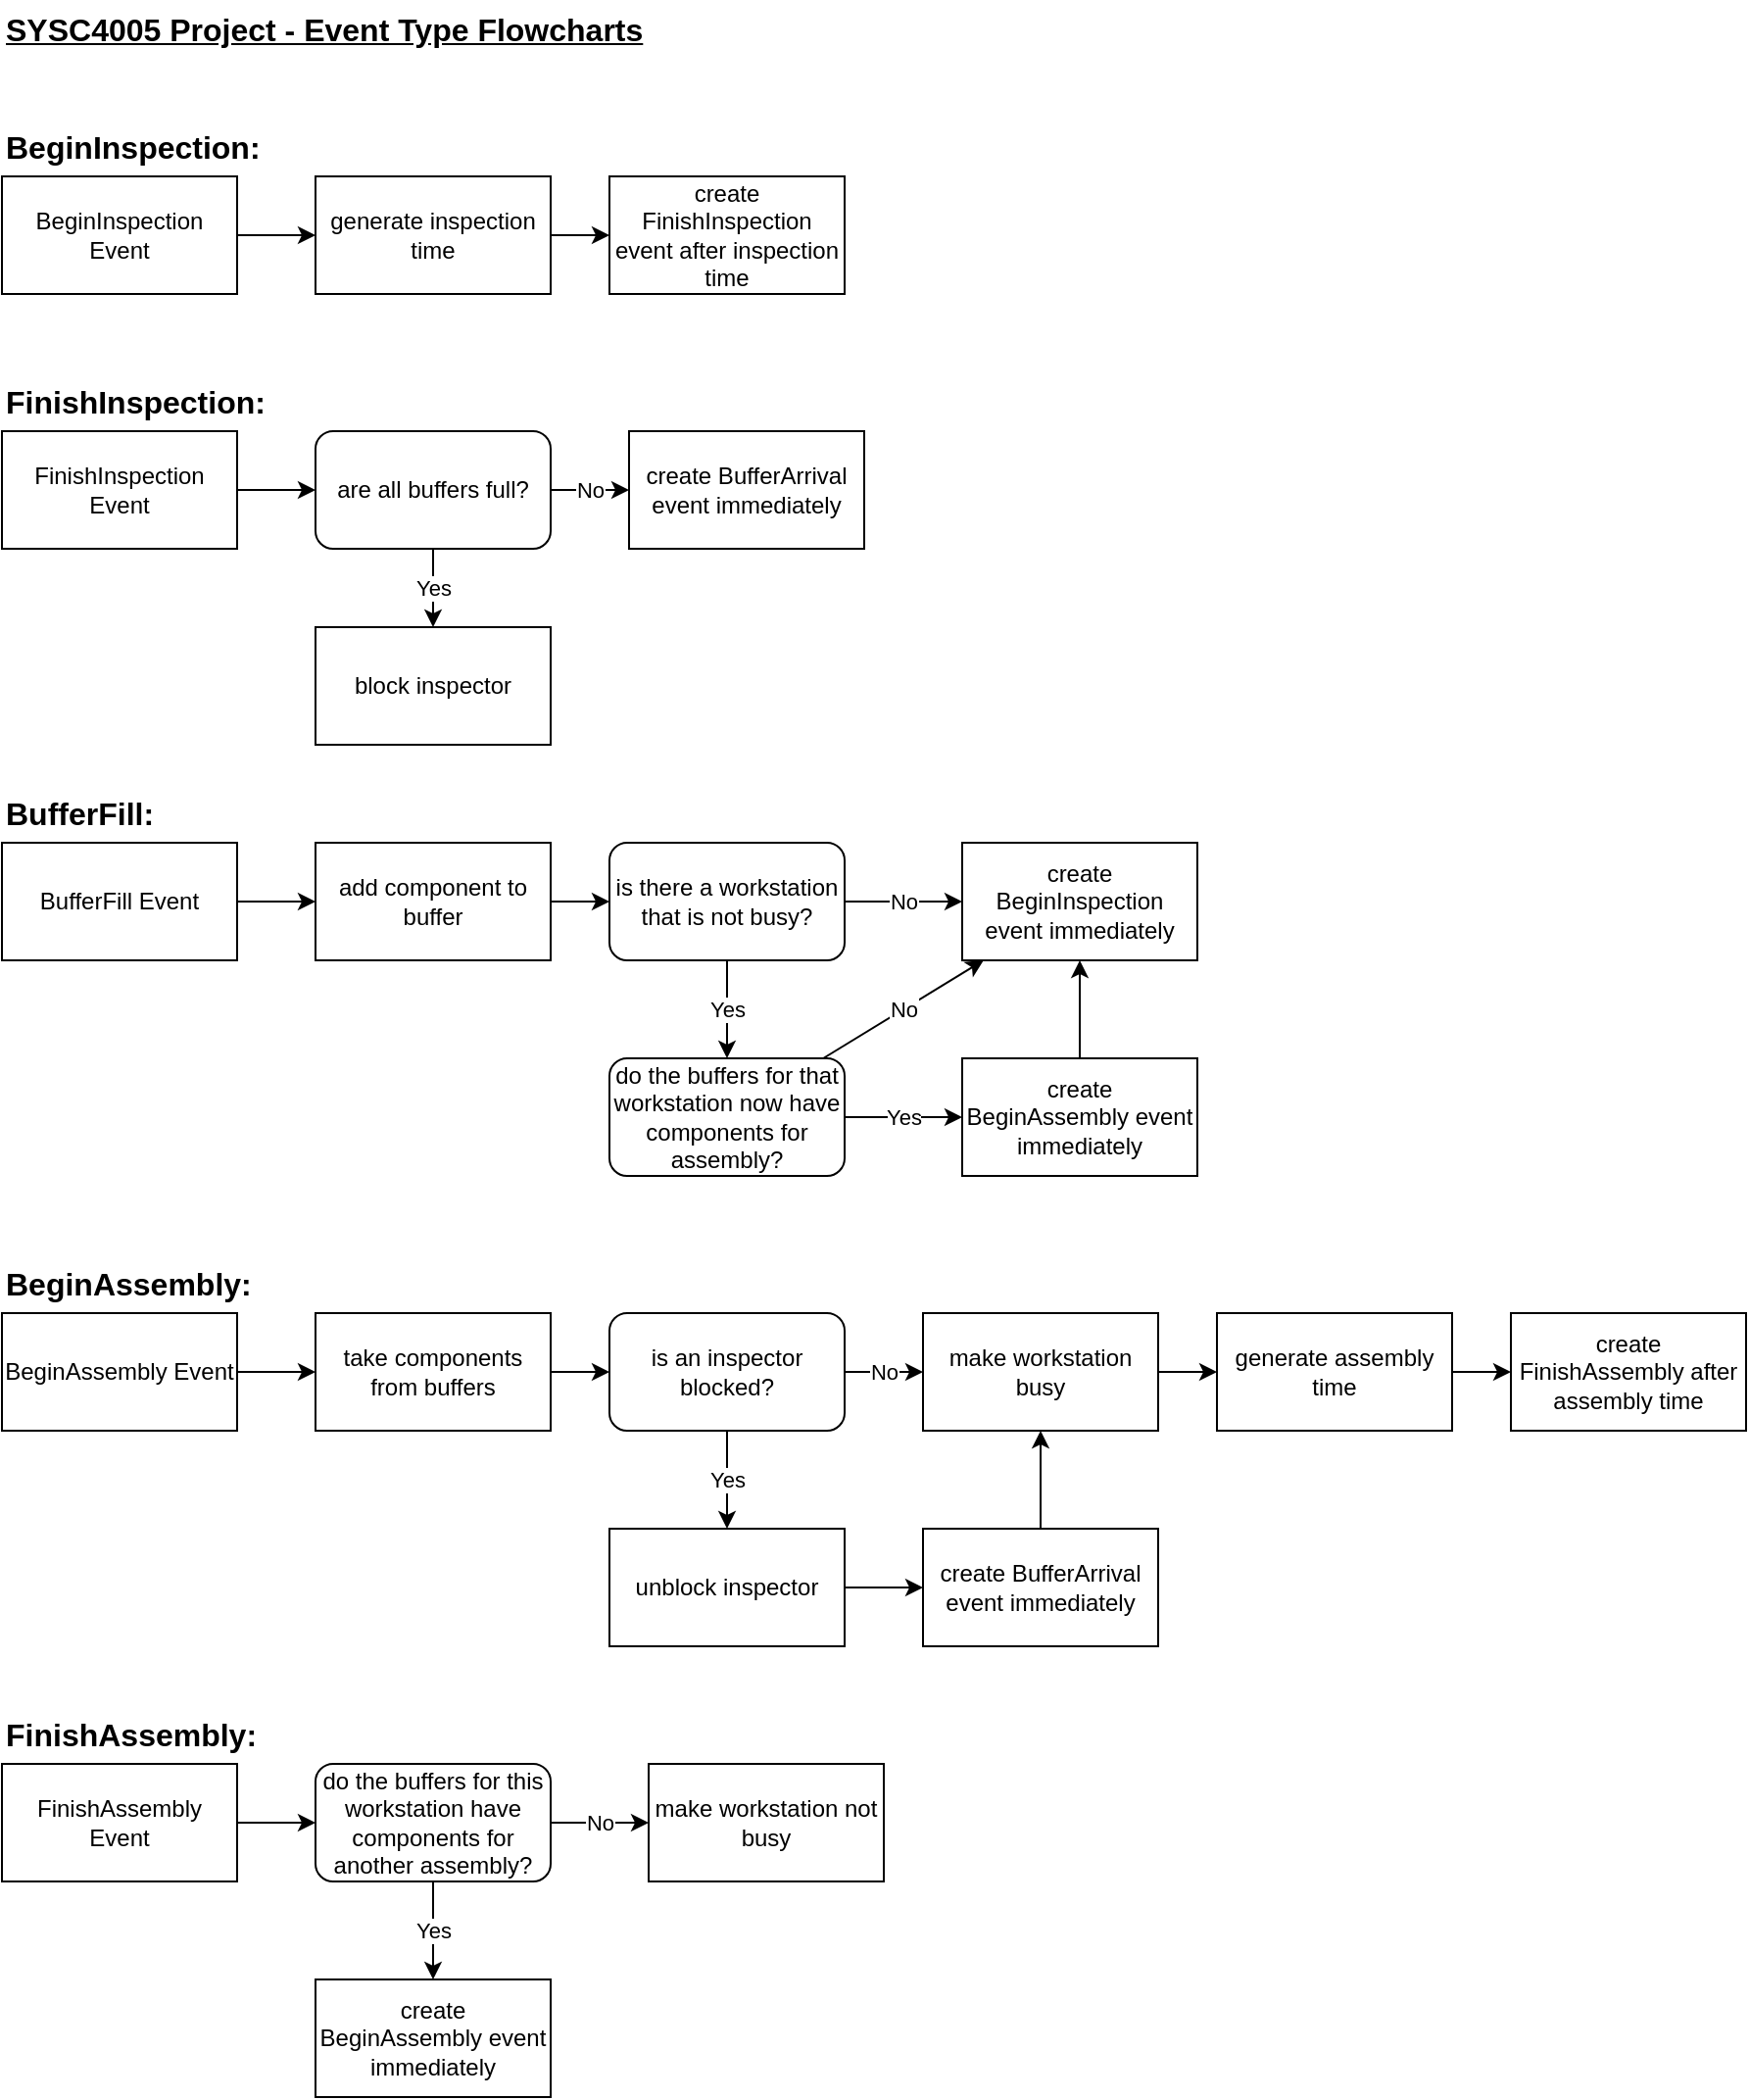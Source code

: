 <mxfile version="15.7.3" type="device"><diagram id="KykxUHWnSX_MalvXedwp" name="Page-1"><mxGraphModel dx="1038" dy="649" grid="1" gridSize="10" guides="1" tooltips="1" connect="1" arrows="1" fold="1" page="1" pageScale="1" pageWidth="850" pageHeight="1100" math="0" shadow="0"><root><mxCell id="0"/><mxCell id="1" parent="0"/><mxCell id="gx2MCsGLOsT0fkdpa-tS-1" value="BeginInspection Event" style="rounded=0;whiteSpace=wrap;html=1;" parent="1" vertex="1"><mxGeometry x="40" y="100" width="120" height="60" as="geometry"/></mxCell><mxCell id="gx2MCsGLOsT0fkdpa-tS-2" value="FinishInspection Event" style="rounded=0;whiteSpace=wrap;html=1;" parent="1" vertex="1"><mxGeometry x="40" y="230" width="120" height="60" as="geometry"/></mxCell><mxCell id="gx2MCsGLOsT0fkdpa-tS-3" value="BufferFill Event" style="rounded=0;whiteSpace=wrap;html=1;" parent="1" vertex="1"><mxGeometry x="40" y="440" width="120" height="60" as="geometry"/></mxCell><mxCell id="gx2MCsGLOsT0fkdpa-tS-4" value="BeginAssembly Event" style="rounded=0;whiteSpace=wrap;html=1;" parent="1" vertex="1"><mxGeometry x="40" y="680" width="120" height="60" as="geometry"/></mxCell><mxCell id="gx2MCsGLOsT0fkdpa-tS-5" value="FinishAssembly Event" style="rounded=0;whiteSpace=wrap;html=1;" parent="1" vertex="1"><mxGeometry x="40" y="910" width="120" height="60" as="geometry"/></mxCell><mxCell id="gx2MCsGLOsT0fkdpa-tS-6" value="create FinishInspection event after inspection time" style="rounded=0;whiteSpace=wrap;html=1;" parent="1" vertex="1"><mxGeometry x="350" y="100" width="120" height="60" as="geometry"/></mxCell><mxCell id="gx2MCsGLOsT0fkdpa-tS-9" value="are all buffers full?" style="rounded=1;whiteSpace=wrap;html=1;" parent="1" vertex="1"><mxGeometry x="200" y="230" width="120" height="60" as="geometry"/></mxCell><mxCell id="gx2MCsGLOsT0fkdpa-tS-10" value="create BufferArrival event immediately" style="rounded=0;whiteSpace=wrap;html=1;" parent="1" vertex="1"><mxGeometry x="360" y="230" width="120" height="60" as="geometry"/></mxCell><mxCell id="gx2MCsGLOsT0fkdpa-tS-11" value="block inspector" style="rounded=0;whiteSpace=wrap;html=1;" parent="1" vertex="1"><mxGeometry x="200" y="330" width="120" height="60" as="geometry"/></mxCell><mxCell id="gx2MCsGLOsT0fkdpa-tS-12" value="" style="endArrow=classic;html=1;rounded=0;" parent="1" source="gx2MCsGLOsT0fkdpa-tS-2" target="gx2MCsGLOsT0fkdpa-tS-9" edge="1"><mxGeometry width="50" height="50" relative="1" as="geometry"><mxPoint x="400" y="660" as="sourcePoint"/><mxPoint x="450" y="610" as="targetPoint"/></mxGeometry></mxCell><mxCell id="gx2MCsGLOsT0fkdpa-tS-13" value="No" style="endArrow=classic;html=1;rounded=0;" parent="1" source="gx2MCsGLOsT0fkdpa-tS-9" target="gx2MCsGLOsT0fkdpa-tS-10" edge="1"><mxGeometry width="50" height="50" relative="1" as="geometry"><mxPoint x="450" y="680" as="sourcePoint"/><mxPoint x="500" y="630" as="targetPoint"/></mxGeometry></mxCell><mxCell id="gx2MCsGLOsT0fkdpa-tS-14" value="Yes" style="endArrow=classic;html=1;rounded=0;" parent="1" source="gx2MCsGLOsT0fkdpa-tS-9" target="gx2MCsGLOsT0fkdpa-tS-11" edge="1"><mxGeometry width="50" height="50" relative="1" as="geometry"><mxPoint x="430" y="680" as="sourcePoint"/><mxPoint x="480" y="630" as="targetPoint"/></mxGeometry></mxCell><mxCell id="gx2MCsGLOsT0fkdpa-tS-15" value="" style="endArrow=classic;html=1;rounded=0;" parent="1" source="gx2MCsGLOsT0fkdpa-tS-1" target="aNXiIlHaoR1dqB7-YjiY-11" edge="1"><mxGeometry width="50" height="50" relative="1" as="geometry"><mxPoint x="400" y="240" as="sourcePoint"/><mxPoint x="450" y="190" as="targetPoint"/></mxGeometry></mxCell><mxCell id="gx2MCsGLOsT0fkdpa-tS-16" value="do the buffers for that workstation now have components for assembly?" style="rounded=1;whiteSpace=wrap;html=1;" parent="1" vertex="1"><mxGeometry x="350" y="550" width="120" height="60" as="geometry"/></mxCell><mxCell id="gx2MCsGLOsT0fkdpa-tS-17" value="is there a workstation that is not busy?" style="rounded=1;whiteSpace=wrap;html=1;" parent="1" vertex="1"><mxGeometry x="350" y="440" width="120" height="60" as="geometry"/></mxCell><mxCell id="gx2MCsGLOsT0fkdpa-tS-19" value="" style="endArrow=classic;html=1;rounded=0;" parent="1" source="gx2MCsGLOsT0fkdpa-tS-3" target="aNXiIlHaoR1dqB7-YjiY-3" edge="1"><mxGeometry width="50" height="50" relative="1" as="geometry"><mxPoint x="400" y="510" as="sourcePoint"/><mxPoint x="450" y="460" as="targetPoint"/></mxGeometry></mxCell><mxCell id="gx2MCsGLOsT0fkdpa-tS-20" value="create BeginAssembly event immediately" style="rounded=0;whiteSpace=wrap;html=1;" parent="1" vertex="1"><mxGeometry x="530" y="550" width="120" height="60" as="geometry"/></mxCell><mxCell id="gx2MCsGLOsT0fkdpa-tS-21" value="create BeginInspection event immediately" style="rounded=0;whiteSpace=wrap;html=1;" parent="1" vertex="1"><mxGeometry x="530" y="440" width="120" height="60" as="geometry"/></mxCell><mxCell id="gx2MCsGLOsT0fkdpa-tS-24" value="" style="endArrow=classic;html=1;rounded=0;" parent="1" source="gx2MCsGLOsT0fkdpa-tS-20" target="gx2MCsGLOsT0fkdpa-tS-21" edge="1"><mxGeometry width="50" height="50" relative="1" as="geometry"><mxPoint x="400" y="500" as="sourcePoint"/><mxPoint x="450" y="450" as="targetPoint"/></mxGeometry></mxCell><mxCell id="gx2MCsGLOsT0fkdpa-tS-26" value="is an inspector blocked?" style="rounded=1;whiteSpace=wrap;html=1;" parent="1" vertex="1"><mxGeometry x="350" y="680" width="120" height="60" as="geometry"/></mxCell><mxCell id="gx2MCsGLOsT0fkdpa-tS-27" value="create BufferArrival event immediately" style="rounded=0;whiteSpace=wrap;html=1;" parent="1" vertex="1"><mxGeometry x="510" y="790" width="120" height="60" as="geometry"/></mxCell><mxCell id="gx2MCsGLOsT0fkdpa-tS-28" value="create FinishAssembly after assembly time" style="rounded=0;whiteSpace=wrap;html=1;" parent="1" vertex="1"><mxGeometry x="810" y="680" width="120" height="60" as="geometry"/></mxCell><mxCell id="gx2MCsGLOsT0fkdpa-tS-29" value="make workstation busy" style="rounded=0;whiteSpace=wrap;html=1;" parent="1" vertex="1"><mxGeometry x="510" y="680" width="120" height="60" as="geometry"/></mxCell><mxCell id="gx2MCsGLOsT0fkdpa-tS-30" value="" style="endArrow=classic;html=1;rounded=0;" parent="1" source="gx2MCsGLOsT0fkdpa-tS-4" target="aNXiIlHaoR1dqB7-YjiY-1" edge="1"><mxGeometry width="50" height="50" relative="1" as="geometry"><mxPoint x="400" y="1200" as="sourcePoint"/><mxPoint x="450" y="1150" as="targetPoint"/></mxGeometry></mxCell><mxCell id="gx2MCsGLOsT0fkdpa-tS-31" value="Yes" style="endArrow=classic;html=1;rounded=0;" parent="1" source="gx2MCsGLOsT0fkdpa-tS-26" target="gx2MCsGLOsT0fkdpa-tS-40" edge="1"><mxGeometry width="50" height="50" relative="1" as="geometry"><mxPoint x="400" y="1200" as="sourcePoint"/><mxPoint x="450" y="1150" as="targetPoint"/></mxGeometry></mxCell><mxCell id="gx2MCsGLOsT0fkdpa-tS-32" value="" style="endArrow=classic;html=1;rounded=0;" parent="1" source="gx2MCsGLOsT0fkdpa-tS-27" target="gx2MCsGLOsT0fkdpa-tS-29" edge="1"><mxGeometry width="50" height="50" relative="1" as="geometry"><mxPoint x="400" y="1200" as="sourcePoint"/><mxPoint x="450" y="1150" as="targetPoint"/></mxGeometry></mxCell><mxCell id="gx2MCsGLOsT0fkdpa-tS-33" value="No" style="endArrow=classic;html=1;rounded=0;" parent="1" source="gx2MCsGLOsT0fkdpa-tS-26" target="gx2MCsGLOsT0fkdpa-tS-29" edge="1"><mxGeometry width="50" height="50" relative="1" as="geometry"><mxPoint x="400" y="1200" as="sourcePoint"/><mxPoint x="450" y="1150" as="targetPoint"/></mxGeometry></mxCell><mxCell id="gx2MCsGLOsT0fkdpa-tS-34" value="" style="endArrow=classic;html=1;rounded=0;" parent="1" source="gx2MCsGLOsT0fkdpa-tS-29" target="aNXiIlHaoR1dqB7-YjiY-9" edge="1"><mxGeometry width="50" height="50" relative="1" as="geometry"><mxPoint x="400" y="1200" as="sourcePoint"/><mxPoint x="450" y="1150" as="targetPoint"/></mxGeometry></mxCell><mxCell id="gx2MCsGLOsT0fkdpa-tS-35" value="do the buffers for this workstation have components for another assembly?" style="rounded=1;whiteSpace=wrap;html=1;" parent="1" vertex="1"><mxGeometry x="200" y="910" width="120" height="60" as="geometry"/></mxCell><mxCell id="gx2MCsGLOsT0fkdpa-tS-38" value="create BeginAssembly event immediately" style="rounded=0;whiteSpace=wrap;html=1;" parent="1" vertex="1"><mxGeometry x="200" y="1020" width="120" height="60" as="geometry"/></mxCell><mxCell id="gx2MCsGLOsT0fkdpa-tS-39" value="make workstation not busy" style="rounded=0;whiteSpace=wrap;html=1;" parent="1" vertex="1"><mxGeometry x="370" y="910" width="120" height="60" as="geometry"/></mxCell><mxCell id="gx2MCsGLOsT0fkdpa-tS-40" value="unblock inspector" style="rounded=0;whiteSpace=wrap;html=1;" parent="1" vertex="1"><mxGeometry x="350" y="790" width="120" height="60" as="geometry"/></mxCell><mxCell id="gx2MCsGLOsT0fkdpa-tS-41" value="" style="endArrow=classic;html=1;rounded=0;" parent="1" source="gx2MCsGLOsT0fkdpa-tS-40" target="gx2MCsGLOsT0fkdpa-tS-27" edge="1"><mxGeometry width="50" height="50" relative="1" as="geometry"><mxPoint x="400" y="1060" as="sourcePoint"/><mxPoint x="450" y="1010" as="targetPoint"/></mxGeometry></mxCell><mxCell id="gx2MCsGLOsT0fkdpa-tS-42" value="" style="endArrow=classic;html=1;rounded=0;" parent="1" source="gx2MCsGLOsT0fkdpa-tS-5" target="gx2MCsGLOsT0fkdpa-tS-35" edge="1"><mxGeometry width="50" height="50" relative="1" as="geometry"><mxPoint x="400" y="1460" as="sourcePoint"/><mxPoint x="450" y="1410" as="targetPoint"/></mxGeometry></mxCell><mxCell id="gx2MCsGLOsT0fkdpa-tS-43" value="Yes" style="endArrow=classic;html=1;rounded=0;" parent="1" source="gx2MCsGLOsT0fkdpa-tS-35" target="gx2MCsGLOsT0fkdpa-tS-38" edge="1"><mxGeometry width="50" height="50" relative="1" as="geometry"><mxPoint x="400" y="1460" as="sourcePoint"/><mxPoint x="450" y="1410" as="targetPoint"/></mxGeometry></mxCell><mxCell id="gx2MCsGLOsT0fkdpa-tS-44" value="No" style="endArrow=classic;html=1;rounded=0;" parent="1" source="gx2MCsGLOsT0fkdpa-tS-35" target="gx2MCsGLOsT0fkdpa-tS-39" edge="1"><mxGeometry width="50" height="50" relative="1" as="geometry"><mxPoint x="400" y="1460" as="sourcePoint"/><mxPoint x="400" y="1620" as="targetPoint"/></mxGeometry></mxCell><mxCell id="aNXiIlHaoR1dqB7-YjiY-1" value="take components from buffers" style="rounded=0;whiteSpace=wrap;html=1;" vertex="1" parent="1"><mxGeometry x="200" y="680" width="120" height="60" as="geometry"/></mxCell><mxCell id="aNXiIlHaoR1dqB7-YjiY-2" value="" style="endArrow=classic;html=1;rounded=0;" edge="1" parent="1" source="aNXiIlHaoR1dqB7-YjiY-1" target="gx2MCsGLOsT0fkdpa-tS-26"><mxGeometry width="50" height="50" relative="1" as="geometry"><mxPoint x="400" y="1060" as="sourcePoint"/><mxPoint x="450" y="1010" as="targetPoint"/></mxGeometry></mxCell><mxCell id="aNXiIlHaoR1dqB7-YjiY-3" value="add component to buffer" style="rounded=0;whiteSpace=wrap;html=1;" vertex="1" parent="1"><mxGeometry x="200" y="440" width="120" height="60" as="geometry"/></mxCell><mxCell id="aNXiIlHaoR1dqB7-YjiY-4" value="" style="endArrow=classic;html=1;rounded=0;" edge="1" parent="1" source="aNXiIlHaoR1dqB7-YjiY-3" target="gx2MCsGLOsT0fkdpa-tS-17"><mxGeometry width="50" height="50" relative="1" as="geometry"><mxPoint x="400" y="910" as="sourcePoint"/><mxPoint x="450" y="860" as="targetPoint"/></mxGeometry></mxCell><mxCell id="aNXiIlHaoR1dqB7-YjiY-5" value="Yes" style="endArrow=classic;html=1;rounded=0;" edge="1" parent="1" source="gx2MCsGLOsT0fkdpa-tS-17" target="gx2MCsGLOsT0fkdpa-tS-16"><mxGeometry width="50" height="50" relative="1" as="geometry"><mxPoint x="400" y="910" as="sourcePoint"/><mxPoint x="450" y="860" as="targetPoint"/></mxGeometry></mxCell><mxCell id="aNXiIlHaoR1dqB7-YjiY-6" value="Yes" style="endArrow=classic;html=1;rounded=0;" edge="1" parent="1" source="gx2MCsGLOsT0fkdpa-tS-16" target="gx2MCsGLOsT0fkdpa-tS-20"><mxGeometry width="50" height="50" relative="1" as="geometry"><mxPoint x="400" y="910" as="sourcePoint"/><mxPoint x="450" y="860" as="targetPoint"/></mxGeometry></mxCell><mxCell id="aNXiIlHaoR1dqB7-YjiY-7" value="No" style="endArrow=classic;html=1;rounded=0;" edge="1" parent="1" source="gx2MCsGLOsT0fkdpa-tS-17" target="gx2MCsGLOsT0fkdpa-tS-21"><mxGeometry width="50" height="50" relative="1" as="geometry"><mxPoint x="400" y="910" as="sourcePoint"/><mxPoint x="450" y="860" as="targetPoint"/></mxGeometry></mxCell><mxCell id="aNXiIlHaoR1dqB7-YjiY-8" value="No" style="endArrow=classic;html=1;rounded=0;" edge="1" parent="1" source="gx2MCsGLOsT0fkdpa-tS-16" target="gx2MCsGLOsT0fkdpa-tS-21"><mxGeometry width="50" height="50" relative="1" as="geometry"><mxPoint x="400" y="910" as="sourcePoint"/><mxPoint x="450" y="860" as="targetPoint"/></mxGeometry></mxCell><mxCell id="aNXiIlHaoR1dqB7-YjiY-9" value="generate assembly time" style="rounded=0;whiteSpace=wrap;html=1;" vertex="1" parent="1"><mxGeometry x="660" y="680" width="120" height="60" as="geometry"/></mxCell><mxCell id="aNXiIlHaoR1dqB7-YjiY-10" value="" style="endArrow=classic;html=1;rounded=0;" edge="1" parent="1" source="aNXiIlHaoR1dqB7-YjiY-9" target="gx2MCsGLOsT0fkdpa-tS-28"><mxGeometry width="50" height="50" relative="1" as="geometry"><mxPoint x="400" y="1480" as="sourcePoint"/><mxPoint x="450" y="1430" as="targetPoint"/></mxGeometry></mxCell><mxCell id="aNXiIlHaoR1dqB7-YjiY-11" value="generate inspection time" style="rounded=0;whiteSpace=wrap;html=1;" vertex="1" parent="1"><mxGeometry x="200" y="100" width="120" height="60" as="geometry"/></mxCell><mxCell id="aNXiIlHaoR1dqB7-YjiY-12" value="" style="endArrow=classic;html=1;rounded=0;" edge="1" parent="1" source="aNXiIlHaoR1dqB7-YjiY-11" target="gx2MCsGLOsT0fkdpa-tS-6"><mxGeometry width="50" height="50" relative="1" as="geometry"><mxPoint x="400" y="280" as="sourcePoint"/><mxPoint x="450" y="230" as="targetPoint"/></mxGeometry></mxCell><mxCell id="aNXiIlHaoR1dqB7-YjiY-13" value="BeginInspection:" style="text;html=1;strokeColor=none;fillColor=none;align=left;verticalAlign=middle;whiteSpace=wrap;rounded=0;fontSize=16;fontStyle=1" vertex="1" parent="1"><mxGeometry x="40" y="70" width="280" height="30" as="geometry"/></mxCell><mxCell id="aNXiIlHaoR1dqB7-YjiY-14" value="FinishInspection:" style="text;html=1;strokeColor=none;fillColor=none;align=left;verticalAlign=middle;whiteSpace=wrap;rounded=0;fontSize=16;fontStyle=1" vertex="1" parent="1"><mxGeometry x="40" y="200" width="280" height="30" as="geometry"/></mxCell><mxCell id="aNXiIlHaoR1dqB7-YjiY-15" value="BufferFill:" style="text;html=1;strokeColor=none;fillColor=none;align=left;verticalAlign=middle;whiteSpace=wrap;rounded=0;fontSize=16;fontStyle=1" vertex="1" parent="1"><mxGeometry x="40" y="410" width="280" height="30" as="geometry"/></mxCell><mxCell id="aNXiIlHaoR1dqB7-YjiY-16" value="BeginAssembly:" style="text;html=1;strokeColor=none;fillColor=none;align=left;verticalAlign=middle;whiteSpace=wrap;rounded=0;horizontal=1;fontSize=16;fontStyle=1" vertex="1" parent="1"><mxGeometry x="40" y="650" width="260" height="30" as="geometry"/></mxCell><mxCell id="aNXiIlHaoR1dqB7-YjiY-17" value="FinishAssembly:" style="text;html=1;strokeColor=none;fillColor=none;align=left;verticalAlign=middle;whiteSpace=wrap;rounded=0;fontSize=16;fontStyle=1" vertex="1" parent="1"><mxGeometry x="40" y="880" width="240" height="30" as="geometry"/></mxCell><mxCell id="aNXiIlHaoR1dqB7-YjiY-18" value="SYSC4005 Project - Event Type Flowcharts" style="text;html=1;strokeColor=none;fillColor=none;align=left;verticalAlign=middle;whiteSpace=wrap;rounded=0;fontSize=16;fontStyle=5" vertex="1" parent="1"><mxGeometry x="40" y="10" width="400" height="30" as="geometry"/></mxCell></root></mxGraphModel></diagram></mxfile>